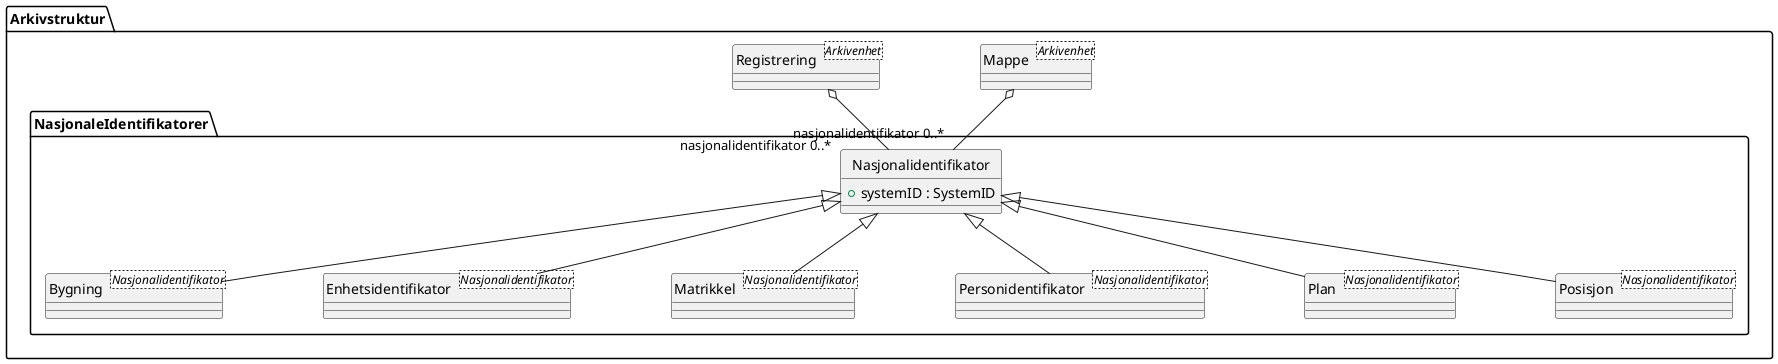 @startuml
skinparam nodesep 100
hide circle
class Arkivstruktur.NasjonaleIdentifikatorer.Nasjonalidentifikator {
  +systemID : SystemID
}
class Arkivstruktur.Mappe <Arkivenhet> {
}
Arkivstruktur.Mappe o-- "nasjonalidentifikator 0..*" Arkivstruktur.NasjonaleIdentifikatorer.Nasjonalidentifikator
class Arkivstruktur.NasjonaleIdentifikatorer.Bygning <Nasjonalidentifikator> {
}
Arkivstruktur.NasjonaleIdentifikatorer.Nasjonalidentifikator <|-- Arkivstruktur.NasjonaleIdentifikatorer.Bygning
class Arkivstruktur.NasjonaleIdentifikatorer.Enhetsidentifikator <Nasjonalidentifikator> {
}
Arkivstruktur.NasjonaleIdentifikatorer.Nasjonalidentifikator <|-- Arkivstruktur.NasjonaleIdentifikatorer.Enhetsidentifikator
class Arkivstruktur.NasjonaleIdentifikatorer.Matrikkel <Nasjonalidentifikator> {
}
Arkivstruktur.NasjonaleIdentifikatorer.Nasjonalidentifikator <|-- Arkivstruktur.NasjonaleIdentifikatorer.Matrikkel
class Arkivstruktur.NasjonaleIdentifikatorer.Personidentifikator <Nasjonalidentifikator> {
}
Arkivstruktur.NasjonaleIdentifikatorer.Nasjonalidentifikator <|-- Arkivstruktur.NasjonaleIdentifikatorer.Personidentifikator
class Arkivstruktur.NasjonaleIdentifikatorer.Plan <Nasjonalidentifikator> {
}
Arkivstruktur.NasjonaleIdentifikatorer.Nasjonalidentifikator <|-- Arkivstruktur.NasjonaleIdentifikatorer.Plan
class Arkivstruktur.NasjonaleIdentifikatorer.Posisjon <Nasjonalidentifikator> {
}
Arkivstruktur.NasjonaleIdentifikatorer.Nasjonalidentifikator <|-- Arkivstruktur.NasjonaleIdentifikatorer.Posisjon
class Arkivstruktur.Registrering <Arkivenhet> {
}
Arkivstruktur.Registrering o-- "nasjonalidentifikator 0..*" Arkivstruktur.NasjonaleIdentifikatorer.Nasjonalidentifikator
@enduml
